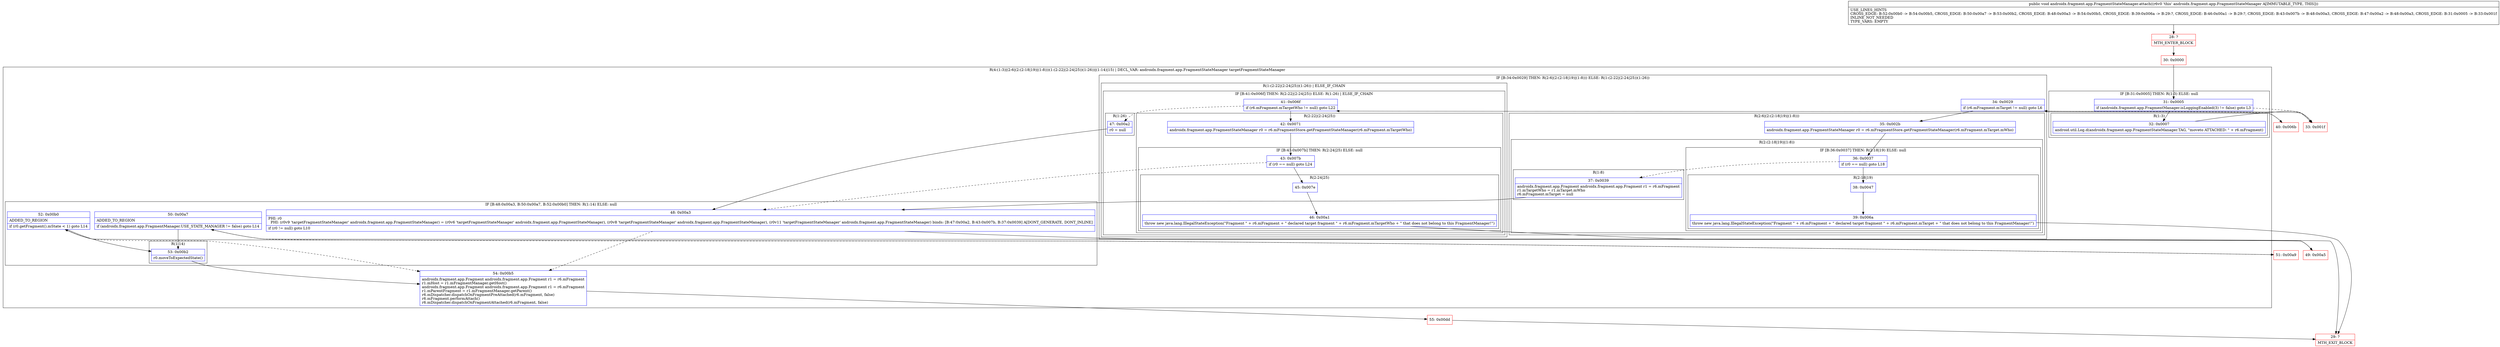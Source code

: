 digraph "CFG forandroidx.fragment.app.FragmentStateManager.attach()V" {
subgraph cluster_Region_86117004 {
label = "R(4:(1:3)|(2:6|(2:(2:18|19)|(1:8)))(1:(2:22|(2:24|25))(1:26))|(1:14)|15) | DECL_VAR: androidx.fragment.app.FragmentStateManager targetFragmentStateManager\l";
node [shape=record,color=blue];
subgraph cluster_IfRegion_671058702 {
label = "IF [B:31:0x0005] THEN: R(1:3) ELSE: null";
node [shape=record,color=blue];
Node_31 [shape=record,label="{31\:\ 0x0005|if (androidx.fragment.app.FragmentManager.isLoggingEnabled(3) != false) goto L3\l}"];
subgraph cluster_Region_104964793 {
label = "R(1:3)";
node [shape=record,color=blue];
Node_32 [shape=record,label="{32\:\ 0x0007|android.util.Log.d(androidx.fragment.app.FragmentStateManager.TAG, \"moveto ATTACHED: \" + r6.mFragment)\l}"];
}
}
subgraph cluster_IfRegion_1151069330 {
label = "IF [B:34:0x0029] THEN: R(2:6|(2:(2:18|19)|(1:8))) ELSE: R(1:(2:22|(2:24|25))(1:26))";
node [shape=record,color=blue];
Node_34 [shape=record,label="{34\:\ 0x0029|if (r6.mFragment.mTarget != null) goto L6\l}"];
subgraph cluster_Region_1649336415 {
label = "R(2:6|(2:(2:18|19)|(1:8)))";
node [shape=record,color=blue];
Node_35 [shape=record,label="{35\:\ 0x002b|androidx.fragment.app.FragmentStateManager r0 = r6.mFragmentStore.getFragmentStateManager(r6.mFragment.mTarget.mWho)\l}"];
subgraph cluster_Region_1947876368 {
label = "R(2:(2:18|19)|(1:8))";
node [shape=record,color=blue];
subgraph cluster_IfRegion_803630694 {
label = "IF [B:36:0x0037] THEN: R(2:18|19) ELSE: null";
node [shape=record,color=blue];
Node_36 [shape=record,label="{36\:\ 0x0037|if (r0 == null) goto L18\l}"];
subgraph cluster_Region_616125769 {
label = "R(2:18|19)";
node [shape=record,color=blue];
Node_38 [shape=record,label="{38\:\ 0x0047}"];
Node_39 [shape=record,label="{39\:\ 0x006a|throw new java.lang.IllegalStateException(\"Fragment \" + r6.mFragment + \" declared target fragment \" + r6.mFragment.mTarget + \" that does not belong to this FragmentManager!\")\l}"];
}
}
subgraph cluster_Region_1035659203 {
label = "R(1:8)";
node [shape=record,color=blue];
Node_37 [shape=record,label="{37\:\ 0x0039|androidx.fragment.app.Fragment androidx.fragment.app.Fragment r1 = r6.mFragment\lr1.mTargetWho = r1.mTarget.mWho\lr6.mFragment.mTarget = null\l}"];
}
}
}
subgraph cluster_Region_1071501872 {
label = "R(1:(2:22|(2:24|25))(1:26)) | ELSE_IF_CHAIN\l";
node [shape=record,color=blue];
subgraph cluster_IfRegion_444760935 {
label = "IF [B:41:0x006f] THEN: R(2:22|(2:24|25)) ELSE: R(1:26) | ELSE_IF_CHAIN\l";
node [shape=record,color=blue];
Node_41 [shape=record,label="{41\:\ 0x006f|if (r6.mFragment.mTargetWho != null) goto L22\l}"];
subgraph cluster_Region_1500094275 {
label = "R(2:22|(2:24|25))";
node [shape=record,color=blue];
Node_42 [shape=record,label="{42\:\ 0x0071|androidx.fragment.app.FragmentStateManager r0 = r6.mFragmentStore.getFragmentStateManager(r6.mFragment.mTargetWho)\l}"];
subgraph cluster_IfRegion_101403407 {
label = "IF [B:43:0x007b] THEN: R(2:24|25) ELSE: null";
node [shape=record,color=blue];
Node_43 [shape=record,label="{43\:\ 0x007b|if (r0 == null) goto L24\l}"];
subgraph cluster_Region_1760970138 {
label = "R(2:24|25)";
node [shape=record,color=blue];
Node_45 [shape=record,label="{45\:\ 0x007e}"];
Node_46 [shape=record,label="{46\:\ 0x00a1|throw new java.lang.IllegalStateException(\"Fragment \" + r6.mFragment + \" declared target fragment \" + r6.mFragment.mTargetWho + \" that does not belong to this FragmentManager!\")\l}"];
}
}
}
subgraph cluster_Region_1397587366 {
label = "R(1:26)";
node [shape=record,color=blue];
Node_47 [shape=record,label="{47\:\ 0x00a2|r0 = null\l}"];
}
}
}
}
subgraph cluster_IfRegion_971720422 {
label = "IF [B:48:0x00a3, B:50:0x00a7, B:52:0x00b0] THEN: R(1:14) ELSE: null";
node [shape=record,color=blue];
Node_48 [shape=record,label="{48\:\ 0x00a3|PHI: r0 \l  PHI: (r0v9 'targetFragmentStateManager' androidx.fragment.app.FragmentStateManager) = (r0v6 'targetFragmentStateManager' androidx.fragment.app.FragmentStateManager), (r0v8 'targetFragmentStateManager' androidx.fragment.app.FragmentStateManager), (r0v11 'targetFragmentStateManager' androidx.fragment.app.FragmentStateManager) binds: [B:47:0x00a2, B:43:0x007b, B:37:0x0039] A[DONT_GENERATE, DONT_INLINE]\l|if (r0 != null) goto L10\l}"];
Node_50 [shape=record,label="{50\:\ 0x00a7|ADDED_TO_REGION\l|if (androidx.fragment.app.FragmentManager.USE_STATE_MANAGER != false) goto L14\l}"];
Node_52 [shape=record,label="{52\:\ 0x00b0|ADDED_TO_REGION\l|if (r0.getFragment().mState \< 1) goto L14\l}"];
subgraph cluster_Region_930902791 {
label = "R(1:14)";
node [shape=record,color=blue];
Node_53 [shape=record,label="{53\:\ 0x00b2|r0.moveToExpectedState()\l}"];
}
}
Node_54 [shape=record,label="{54\:\ 0x00b5|androidx.fragment.app.Fragment androidx.fragment.app.Fragment r1 = r6.mFragment\lr1.mHost = r1.mFragmentManager.getHost()\landroidx.fragment.app.Fragment androidx.fragment.app.Fragment r1 = r6.mFragment\lr1.mParentFragment = r1.mFragmentManager.getParent()\lr6.mDispatcher.dispatchOnFragmentPreAttached(r6.mFragment, false)\lr6.mFragment.performAttach()\lr6.mDispatcher.dispatchOnFragmentAttached(r6.mFragment, false)\l}"];
}
Node_28 [shape=record,color=red,label="{28\:\ ?|MTH_ENTER_BLOCK\l}"];
Node_30 [shape=record,color=red,label="{30\:\ 0x0000}"];
Node_33 [shape=record,color=red,label="{33\:\ 0x001f}"];
Node_49 [shape=record,color=red,label="{49\:\ 0x00a5}"];
Node_51 [shape=record,color=red,label="{51\:\ 0x00a9}"];
Node_55 [shape=record,color=red,label="{55\:\ 0x00dd}"];
Node_29 [shape=record,color=red,label="{29\:\ ?|MTH_EXIT_BLOCK\l}"];
Node_40 [shape=record,color=red,label="{40\:\ 0x006b}"];
MethodNode[shape=record,label="{public void androidx.fragment.app.FragmentStateManager.attach((r6v0 'this' androidx.fragment.app.FragmentStateManager A[IMMUTABLE_TYPE, THIS]))  | USE_LINES_HINTS\lCROSS_EDGE: B:52:0x00b0 \-\> B:54:0x00b5, CROSS_EDGE: B:50:0x00a7 \-\> B:53:0x00b2, CROSS_EDGE: B:48:0x00a3 \-\> B:54:0x00b5, CROSS_EDGE: B:39:0x006a \-\> B:29:?, CROSS_EDGE: B:46:0x00a1 \-\> B:29:?, CROSS_EDGE: B:43:0x007b \-\> B:48:0x00a3, CROSS_EDGE: B:47:0x00a2 \-\> B:48:0x00a3, CROSS_EDGE: B:31:0x0005 \-\> B:33:0x001f\lINLINE_NOT_NEEDED\lTYPE_VARS: EMPTY\l}"];
MethodNode -> Node_28;Node_31 -> Node_32;
Node_31 -> Node_33[style=dashed];
Node_32 -> Node_33;
Node_34 -> Node_35;
Node_34 -> Node_40[style=dashed];
Node_35 -> Node_36;
Node_36 -> Node_37[style=dashed];
Node_36 -> Node_38;
Node_38 -> Node_39;
Node_39 -> Node_29;
Node_37 -> Node_48;
Node_41 -> Node_42;
Node_41 -> Node_47[style=dashed];
Node_42 -> Node_43;
Node_43 -> Node_45;
Node_43 -> Node_48[style=dashed];
Node_45 -> Node_46;
Node_46 -> Node_29;
Node_47 -> Node_48;
Node_48 -> Node_49;
Node_48 -> Node_54[style=dashed];
Node_50 -> Node_51[style=dashed];
Node_50 -> Node_53;
Node_52 -> Node_53;
Node_52 -> Node_54[style=dashed];
Node_53 -> Node_54;
Node_54 -> Node_55;
Node_28 -> Node_30;
Node_30 -> Node_31;
Node_33 -> Node_34;
Node_49 -> Node_50;
Node_51 -> Node_52;
Node_55 -> Node_29;
Node_40 -> Node_41;
}

